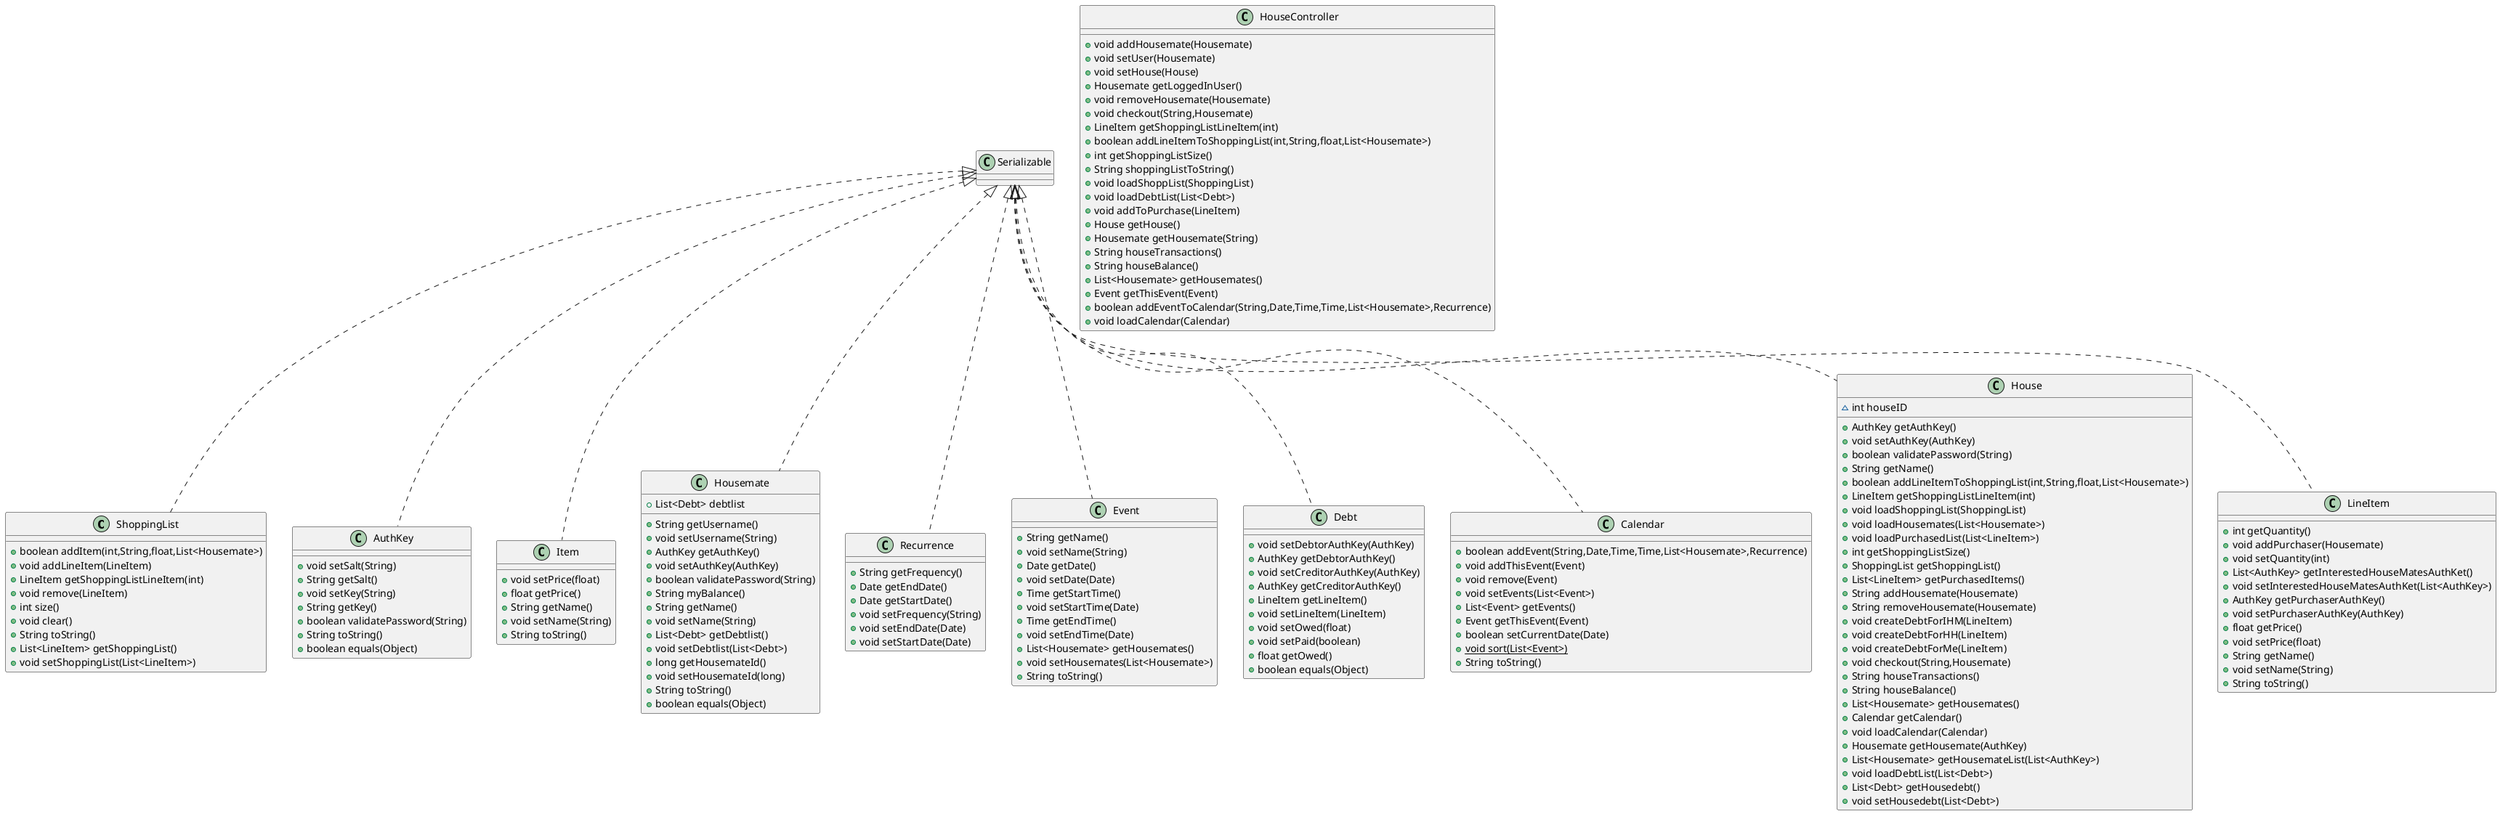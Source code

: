 @startuml
class ShoppingList {
+ boolean addItem(int,String,float,List<Housemate>)
+ void addLineItem(LineItem)
+ LineItem getShoppingListLineItem(int)
+ void remove(LineItem)
+ int size()
+ void clear()
+ String toString()
+ List<LineItem> getShoppingList()
+ void setShoppingList(List<LineItem>)
}
class AuthKey {
+ void setSalt(String)
+ String getSalt()
+ void setKey(String)
+ String getKey()
+ boolean validatePassword(String)
+ String toString()
+ boolean equals(Object)
}
class Item {
+ void setPrice(float)
+ float getPrice()
+ String getName()
+ void setName(String)
+ String toString()
}
class Housemate {
+ List<Debt> debtlist
+ String getUsername()
+ void setUsername(String)
+ AuthKey getAuthKey()
+ void setAuthKey(AuthKey)
+ boolean validatePassword(String)
+ String myBalance()
+ String getName()
+ void setName(String)
+ List<Debt> getDebtlist()
+ void setDebtlist(List<Debt>)
+ long getHousemateId()
+ void setHousemateId(long)
+ String toString()
+ boolean equals(Object)
}
class Recurrence {
+ String getFrequency()
+ Date getEndDate()
+ Date getStartDate()
+ void setFrequency(String)
+ void setEndDate(Date)
+ void setStartDate(Date)
}
class HouseController {
+ void addHousemate(Housemate)
+ void setUser(Housemate)
+ void setHouse(House)
+ Housemate getLoggedInUser()
+ void removeHousemate(Housemate)
+ void checkout(String,Housemate)
+ LineItem getShoppingListLineItem(int)
+ boolean addLineItemToShoppingList(int,String,float,List<Housemate>)
+ int getShoppingListSize()
+ String shoppingListToString()
+ void loadShoppList(ShoppingList)
+ void loadDebtList(List<Debt>)
+ void addToPurchase(LineItem)
+ House getHouse()
+ Housemate getHousemate(String)
+ String houseTransactions()
+ String houseBalance()
+ List<Housemate> getHousemates()
+ Event getThisEvent(Event)
+ boolean addEventToCalendar(String,Date,Time,Time,List<Housemate>,Recurrence)
+ void loadCalendar(Calendar)
}
class Event {
+ String getName()
+ void setName(String)
+ Date getDate()
+ void setDate(Date)
+ Time getStartTime()
+ void setStartTime(Date)
+ Time getEndTime()
+ void setEndTime(Date)
+ List<Housemate> getHousemates()
+ void setHousemates(List<Housemate>)
+ String toString()
}
class Debt {
+ void setDebtorAuthKey(AuthKey)
+ AuthKey getDebtorAuthKey()
+ void setCreditorAuthKey(AuthKey)
+ AuthKey getCreditorAuthKey()
+ LineItem getLineItem()
+ void setLineItem(LineItem)
+ void setOwed(float)
+ void setPaid(boolean)
+ float getOwed()
+ boolean equals(Object)
}
class Calendar {
+ boolean addEvent(String,Date,Time,Time,List<Housemate>,Recurrence)
+ void addThisEvent(Event)
+ void remove(Event)
+ void setEvents(List<Event>)
+ List<Event> getEvents()
+ Event getThisEvent(Event)
+ boolean setCurrentDate(Date)
+ {static} void sort(List<Event>)
+ String toString()
}
class House {
~ int houseID
+ AuthKey getAuthKey()
+ void setAuthKey(AuthKey)
+ boolean validatePassword(String)
+ String getName()
+ boolean addLineItemToShoppingList(int,String,float,List<Housemate>)
+ LineItem getShoppingListLineItem(int)
+ void loadShoppingList(ShoppingList)
+ void loadHousemates(List<Housemate>)
+ void loadPurchasedList(List<LineItem>)
+ int getShoppingListSize()
+ ShoppingList getShoppingList()
+ List<LineItem> getPurchasedItems()
+ String addHousemate(Housemate)
+ String removeHousemate(Housemate)
+ void createDebtForIHM(LineItem)
+ void createDebtForHH(LineItem)
+ void createDebtForMe(LineItem)
+ void checkout(String,Housemate)
+ String houseTransactions()
+ String houseBalance()
+ List<Housemate> getHousemates()
+ Calendar getCalendar()
+ void loadCalendar(Calendar)
+ Housemate getHousemate(AuthKey)
+ List<Housemate> getHousemateList(List<AuthKey>)
+ void loadDebtList(List<Debt>)
+ List<Debt> getHousedebt()
+ void setHousedebt(List<Debt>)
}
class LineItem {
+ int getQuantity()
+ void addPurchaser(Housemate)
+ void setQuantity(int)
+ List<AuthKey> getInterestedHouseMatesAuthKet()
+ void setInterestedHouseMatesAuthKet(List<AuthKey>)
+ AuthKey getPurchaserAuthKey()
+ void setPurchaserAuthKey(AuthKey)
+ float getPrice()
+ void setPrice(float)
+ String getName()
+ void setName(String)
+ String toString()
}


Serializable <|.. ShoppingList
Serializable <|.. AuthKey
Serializable <|.. Item
Serializable <|.. Housemate
Serializable <|.. Recurrence
Serializable <|.. Event
Serializable <|.. Debt
Serializable <|.. Calendar
Serializable <|.. House
Serializable <|.. LineItem
@enduml